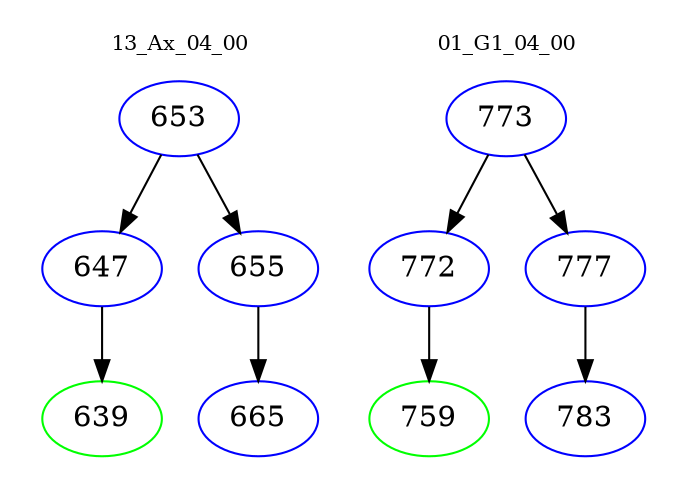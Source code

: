digraph{
subgraph cluster_0 {
color = white
label = "13_Ax_04_00";
fontsize=10;
T0_653 [label="653", color="blue"]
T0_653 -> T0_647 [color="black"]
T0_647 [label="647", color="blue"]
T0_647 -> T0_639 [color="black"]
T0_639 [label="639", color="green"]
T0_653 -> T0_655 [color="black"]
T0_655 [label="655", color="blue"]
T0_655 -> T0_665 [color="black"]
T0_665 [label="665", color="blue"]
}
subgraph cluster_1 {
color = white
label = "01_G1_04_00";
fontsize=10;
T1_773 [label="773", color="blue"]
T1_773 -> T1_772 [color="black"]
T1_772 [label="772", color="blue"]
T1_772 -> T1_759 [color="black"]
T1_759 [label="759", color="green"]
T1_773 -> T1_777 [color="black"]
T1_777 [label="777", color="blue"]
T1_777 -> T1_783 [color="black"]
T1_783 [label="783", color="blue"]
}
}
